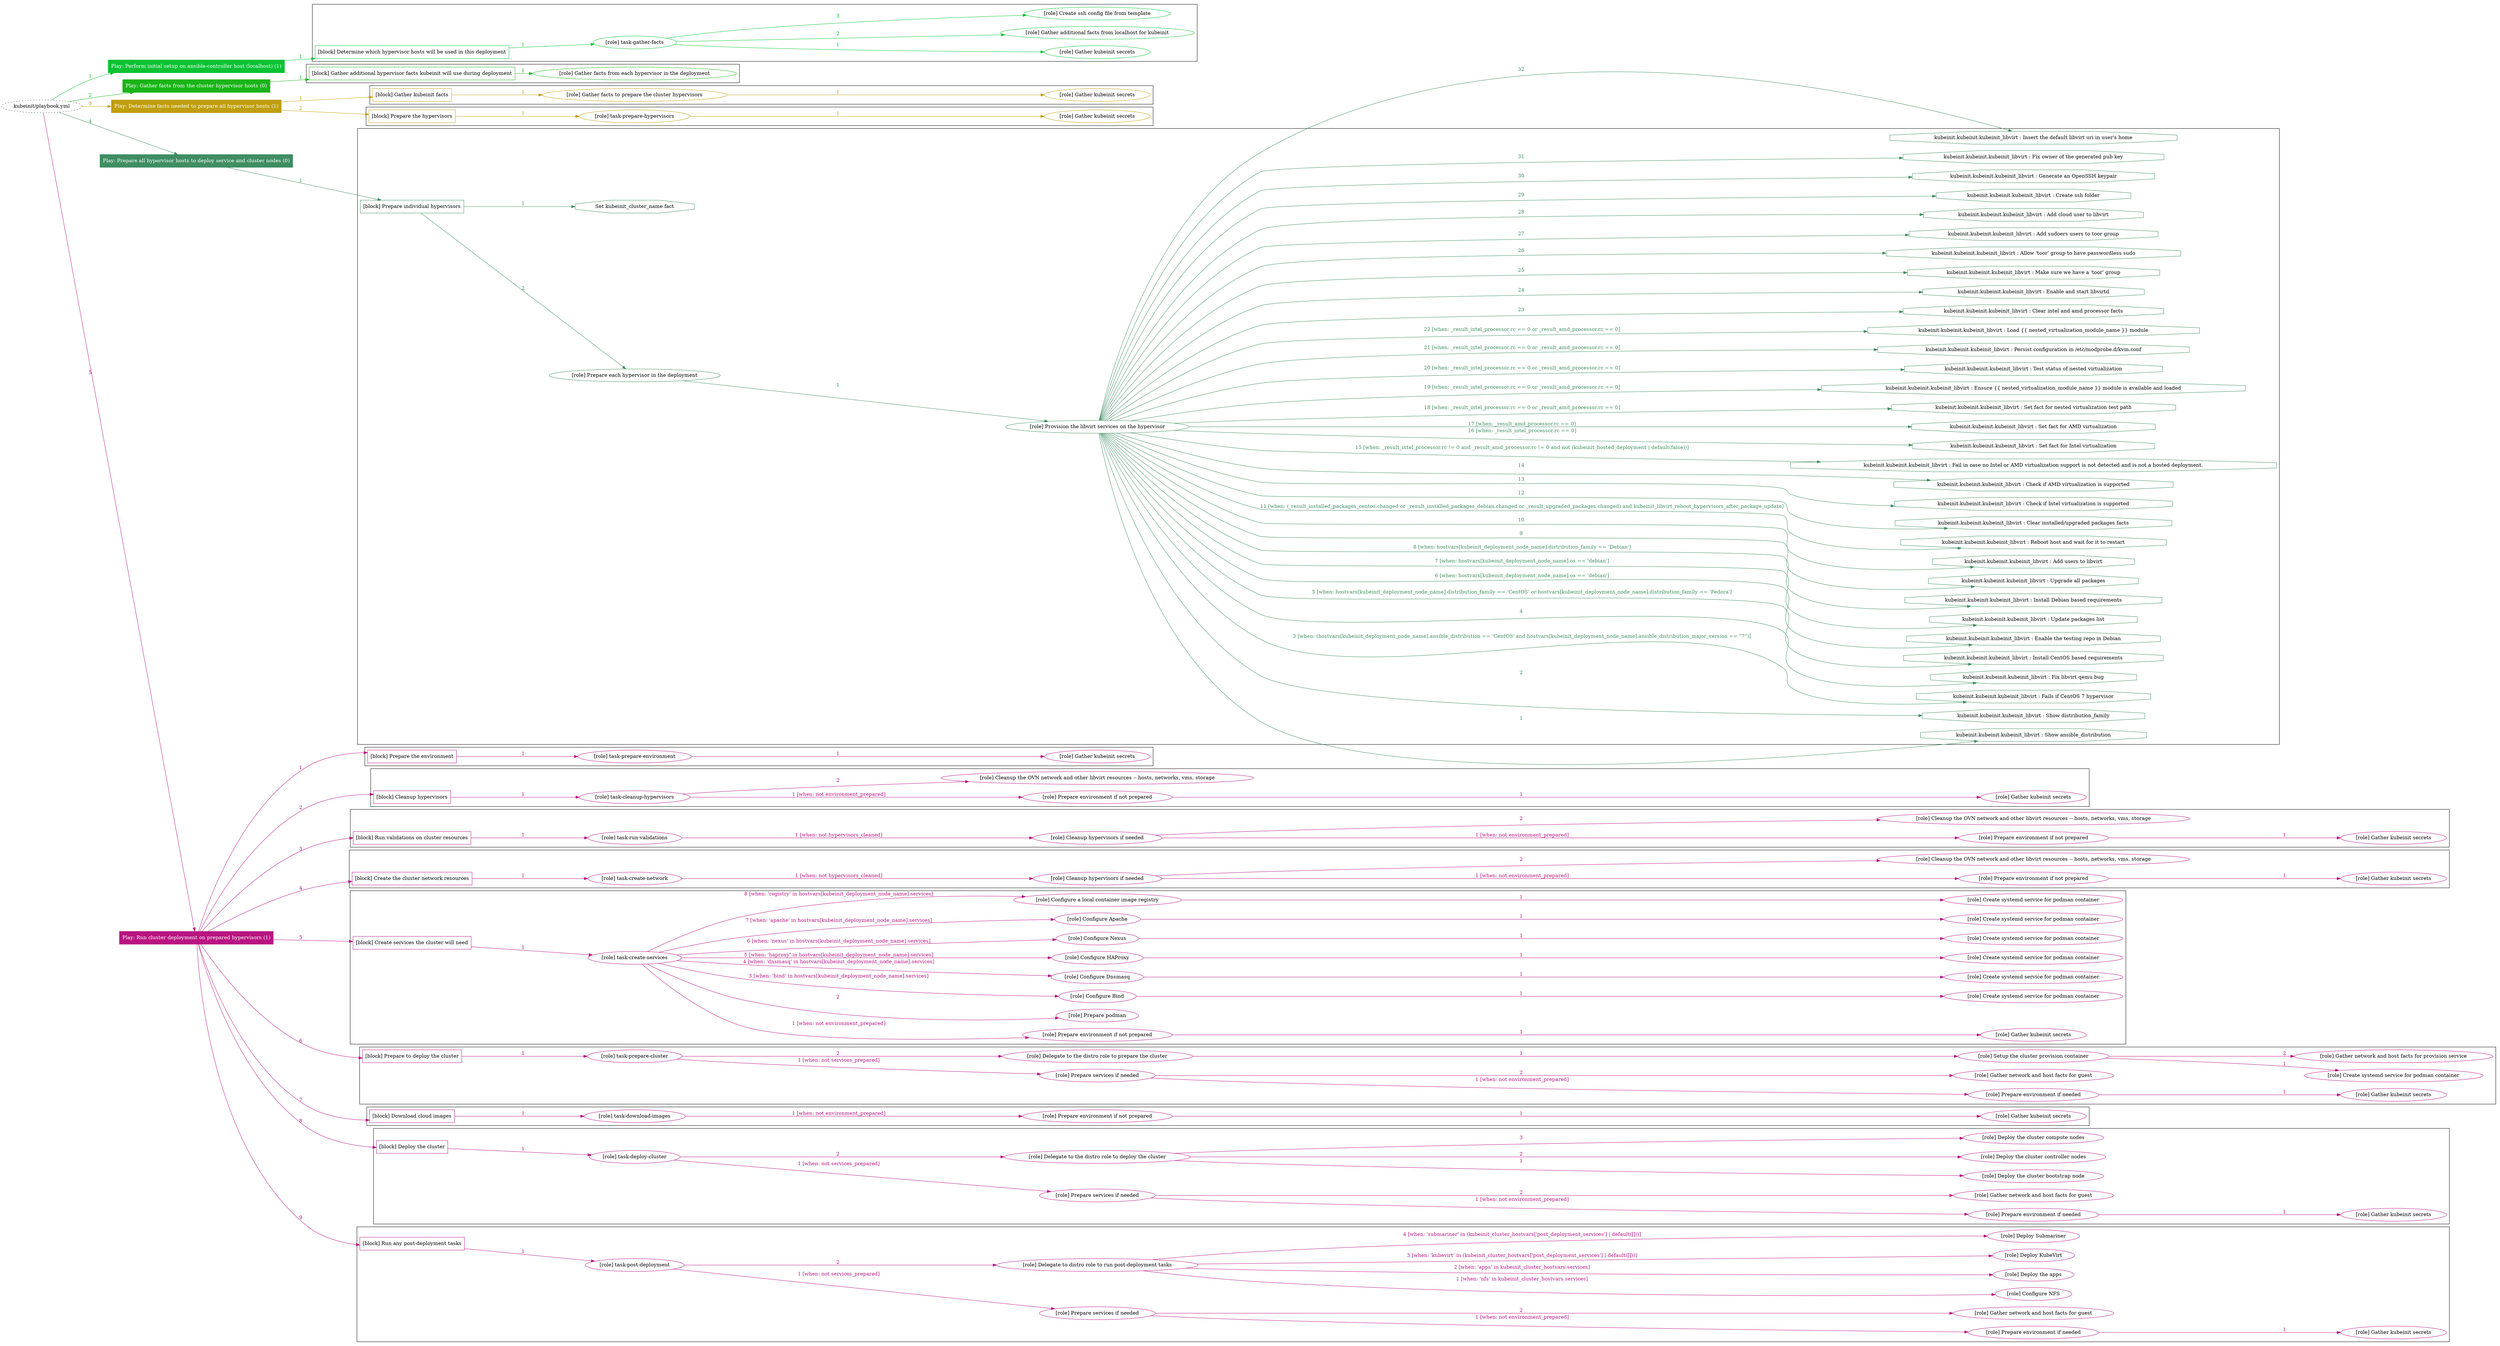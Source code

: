 digraph {
	graph [concentrate=true ordering=in rankdir=LR ratio=fill]
	edge [esep=5 sep=10]
	"kubeinit/playbook.yml" [URL="/home/runner/work/kubeinit/kubeinit/kubeinit/playbook.yml" id=playbook_9b798684 style=dotted]
	"kubeinit/playbook.yml" -> play_725c7b89 [label="1 " color="#0ac232" fontcolor="#0ac232" id=edge_3190331e labeltooltip="1 " tooltip="1 "]
	subgraph "Play: Perform initial setup on ansible-controller host (localhost) (1)" {
		play_725c7b89 [label="Play: Perform initial setup on ansible-controller host (localhost) (1)" URL="/home/runner/work/kubeinit/kubeinit/kubeinit/playbook.yml" color="#0ac232" fontcolor="#ffffff" id=play_725c7b89 shape=box style=filled tooltip=localhost]
		play_725c7b89 -> block_23f55352 [label=1 color="#0ac232" fontcolor="#0ac232" id=edge_246e2803 labeltooltip=1 tooltip=1]
		subgraph cluster_block_23f55352 {
			block_23f55352 [label="[block] Determine which hypervisor hosts will be used in this deployment" URL="/home/runner/work/kubeinit/kubeinit/kubeinit/playbook.yml" color="#0ac232" id=block_23f55352 labeltooltip="Determine which hypervisor hosts will be used in this deployment" shape=box tooltip="Determine which hypervisor hosts will be used in this deployment"]
			block_23f55352 -> role_d21a6b49 [label="1 " color="#0ac232" fontcolor="#0ac232" id=edge_8d3f9a35 labeltooltip="1 " tooltip="1 "]
			subgraph "task-gather-facts" {
				role_d21a6b49 [label="[role] task-gather-facts" URL="/home/runner/work/kubeinit/kubeinit/kubeinit/playbook.yml" color="#0ac232" id=role_d21a6b49 tooltip="task-gather-facts"]
				role_d21a6b49 -> role_48732777 [label="1 " color="#0ac232" fontcolor="#0ac232" id=edge_2c1a78d0 labeltooltip="1 " tooltip="1 "]
				subgraph "Gather kubeinit secrets" {
					role_48732777 [label="[role] Gather kubeinit secrets" URL="/home/runner/.ansible/collections/ansible_collections/kubeinit/kubeinit/roles/kubeinit_prepare/tasks/build_hypervisors_group.yml" color="#0ac232" id=role_48732777 tooltip="Gather kubeinit secrets"]
				}
				role_d21a6b49 -> role_58ba146e [label="2 " color="#0ac232" fontcolor="#0ac232" id=edge_3c1aa5cc labeltooltip="2 " tooltip="2 "]
				subgraph "Gather additional facts from localhost for kubeinit" {
					role_58ba146e [label="[role] Gather additional facts from localhost for kubeinit" URL="/home/runner/.ansible/collections/ansible_collections/kubeinit/kubeinit/roles/kubeinit_prepare/tasks/build_hypervisors_group.yml" color="#0ac232" id=role_58ba146e tooltip="Gather additional facts from localhost for kubeinit"]
				}
				role_d21a6b49 -> role_61c67929 [label="3 " color="#0ac232" fontcolor="#0ac232" id=edge_70caa252 labeltooltip="3 " tooltip="3 "]
				subgraph "Create ssh config file from template" {
					role_61c67929 [label="[role] Create ssh config file from template" URL="/home/runner/.ansible/collections/ansible_collections/kubeinit/kubeinit/roles/kubeinit_prepare/tasks/build_hypervisors_group.yml" color="#0ac232" id=role_61c67929 tooltip="Create ssh config file from template"]
				}
			}
		}
	}
	"kubeinit/playbook.yml" -> play_68b7695b [label="2 " color="#1ab418" fontcolor="#1ab418" id=edge_1e2d5545 labeltooltip="2 " tooltip="2 "]
	subgraph "Play: Gather facts from the cluster hypervisor hosts (0)" {
		play_68b7695b [label="Play: Gather facts from the cluster hypervisor hosts (0)" URL="/home/runner/work/kubeinit/kubeinit/kubeinit/playbook.yml" color="#1ab418" fontcolor="#ffffff" id=play_68b7695b shape=box style=filled tooltip="Play: Gather facts from the cluster hypervisor hosts (0)"]
		play_68b7695b -> block_211c93e8 [label=1 color="#1ab418" fontcolor="#1ab418" id=edge_c9f9f2ba labeltooltip=1 tooltip=1]
		subgraph cluster_block_211c93e8 {
			block_211c93e8 [label="[block] Gather additional hypervisor facts kubeinit will use during deployment" URL="/home/runner/work/kubeinit/kubeinit/kubeinit/playbook.yml" color="#1ab418" id=block_211c93e8 labeltooltip="Gather additional hypervisor facts kubeinit will use during deployment" shape=box tooltip="Gather additional hypervisor facts kubeinit will use during deployment"]
			block_211c93e8 -> role_15f9b911 [label="1 " color="#1ab418" fontcolor="#1ab418" id=edge_da728d39 labeltooltip="1 " tooltip="1 "]
			subgraph "Gather facts from each hypervisor in the deployment" {
				role_15f9b911 [label="[role] Gather facts from each hypervisor in the deployment" URL="/home/runner/work/kubeinit/kubeinit/kubeinit/playbook.yml" color="#1ab418" id=role_15f9b911 tooltip="Gather facts from each hypervisor in the deployment"]
			}
		}
	}
	"kubeinit/playbook.yml" -> play_9bb2f991 [label="3 " color="#bf9e0d" fontcolor="#bf9e0d" id=edge_7bb89ade labeltooltip="3 " tooltip="3 "]
	subgraph "Play: Determine facts needed to prepare all hypervisor hosts (1)" {
		play_9bb2f991 [label="Play: Determine facts needed to prepare all hypervisor hosts (1)" URL="/home/runner/work/kubeinit/kubeinit/kubeinit/playbook.yml" color="#bf9e0d" fontcolor="#ffffff" id=play_9bb2f991 shape=box style=filled tooltip=localhost]
		play_9bb2f991 -> block_1a8617a9 [label=1 color="#bf9e0d" fontcolor="#bf9e0d" id=edge_271ab698 labeltooltip=1 tooltip=1]
		subgraph cluster_block_1a8617a9 {
			block_1a8617a9 [label="[block] Gather kubeinit facts" URL="/home/runner/work/kubeinit/kubeinit/kubeinit/playbook.yml" color="#bf9e0d" id=block_1a8617a9 labeltooltip="Gather kubeinit facts" shape=box tooltip="Gather kubeinit facts"]
			block_1a8617a9 -> role_5256ee9b [label="1 " color="#bf9e0d" fontcolor="#bf9e0d" id=edge_64bb48bc labeltooltip="1 " tooltip="1 "]
			subgraph "Gather facts to prepare the cluster hypervisors" {
				role_5256ee9b [label="[role] Gather facts to prepare the cluster hypervisors" URL="/home/runner/work/kubeinit/kubeinit/kubeinit/playbook.yml" color="#bf9e0d" id=role_5256ee9b tooltip="Gather facts to prepare the cluster hypervisors"]
				role_5256ee9b -> role_d5e34ce2 [label="1 " color="#bf9e0d" fontcolor="#bf9e0d" id=edge_40406a2c labeltooltip="1 " tooltip="1 "]
				subgraph "Gather kubeinit secrets" {
					role_d5e34ce2 [label="[role] Gather kubeinit secrets" URL="/home/runner/.ansible/collections/ansible_collections/kubeinit/kubeinit/roles/kubeinit_prepare/tasks/gather_kubeinit_facts.yml" color="#bf9e0d" id=role_d5e34ce2 tooltip="Gather kubeinit secrets"]
				}
			}
		}
		play_9bb2f991 -> block_39bf68c3 [label=2 color="#bf9e0d" fontcolor="#bf9e0d" id=edge_03ba4c8c labeltooltip=2 tooltip=2]
		subgraph cluster_block_39bf68c3 {
			block_39bf68c3 [label="[block] Prepare the hypervisors" URL="/home/runner/work/kubeinit/kubeinit/kubeinit/playbook.yml" color="#bf9e0d" id=block_39bf68c3 labeltooltip="Prepare the hypervisors" shape=box tooltip="Prepare the hypervisors"]
			block_39bf68c3 -> role_4cd89f9a [label="1 " color="#bf9e0d" fontcolor="#bf9e0d" id=edge_ad7df3a2 labeltooltip="1 " tooltip="1 "]
			subgraph "task-prepare-hypervisors" {
				role_4cd89f9a [label="[role] task-prepare-hypervisors" URL="/home/runner/work/kubeinit/kubeinit/kubeinit/playbook.yml" color="#bf9e0d" id=role_4cd89f9a tooltip="task-prepare-hypervisors"]
				role_4cd89f9a -> role_bcff0a0b [label="1 " color="#bf9e0d" fontcolor="#bf9e0d" id=edge_604c16b9 labeltooltip="1 " tooltip="1 "]
				subgraph "Gather kubeinit secrets" {
					role_bcff0a0b [label="[role] Gather kubeinit secrets" URL="/home/runner/.ansible/collections/ansible_collections/kubeinit/kubeinit/roles/kubeinit_prepare/tasks/gather_kubeinit_facts.yml" color="#bf9e0d" id=role_bcff0a0b tooltip="Gather kubeinit secrets"]
				}
			}
		}
	}
	"kubeinit/playbook.yml" -> play_5cd7a771 [label="4 " color="#3f8d62" fontcolor="#3f8d62" id=edge_e3e00a63 labeltooltip="4 " tooltip="4 "]
	subgraph "Play: Prepare all hypervisor hosts to deploy service and cluster nodes (0)" {
		play_5cd7a771 [label="Play: Prepare all hypervisor hosts to deploy service and cluster nodes (0)" URL="/home/runner/work/kubeinit/kubeinit/kubeinit/playbook.yml" color="#3f8d62" fontcolor="#ffffff" id=play_5cd7a771 shape=box style=filled tooltip="Play: Prepare all hypervisor hosts to deploy service and cluster nodes (0)"]
		play_5cd7a771 -> block_7e52a53a [label=1 color="#3f8d62" fontcolor="#3f8d62" id=edge_f5a22f60 labeltooltip=1 tooltip=1]
		subgraph cluster_block_7e52a53a {
			block_7e52a53a [label="[block] Prepare individual hypervisors" URL="/home/runner/work/kubeinit/kubeinit/kubeinit/playbook.yml" color="#3f8d62" id=block_7e52a53a labeltooltip="Prepare individual hypervisors" shape=box tooltip="Prepare individual hypervisors"]
			block_7e52a53a -> role_b0bcdd6f [label="2 " color="#3f8d62" fontcolor="#3f8d62" id=edge_3d7a658c labeltooltip="2 " tooltip="2 "]
			subgraph "Prepare each hypervisor in the deployment" {
				role_b0bcdd6f [label="[role] Prepare each hypervisor in the deployment" URL="/home/runner/work/kubeinit/kubeinit/kubeinit/playbook.yml" color="#3f8d62" id=role_b0bcdd6f tooltip="Prepare each hypervisor in the deployment"]
				role_b0bcdd6f -> role_ad252fd6 [label="1 " color="#3f8d62" fontcolor="#3f8d62" id=edge_db81ff2f labeltooltip="1 " tooltip="1 "]
				subgraph "Provision the libvirt services on the hypervisor" {
					role_ad252fd6 [label="[role] Provision the libvirt services on the hypervisor" URL="/home/runner/.ansible/collections/ansible_collections/kubeinit/kubeinit/roles/kubeinit_prepare/tasks/prepare_hypervisor.yml" color="#3f8d62" id=role_ad252fd6 tooltip="Provision the libvirt services on the hypervisor"]
					task_e3e6db5e [label="kubeinit.kubeinit.kubeinit_libvirt : Show ansible_distribution" URL="/home/runner/.ansible/collections/ansible_collections/kubeinit/kubeinit/roles/kubeinit_libvirt/tasks/main.yml" color="#3f8d62" id=task_e3e6db5e shape=octagon tooltip="kubeinit.kubeinit.kubeinit_libvirt : Show ansible_distribution"]
					role_ad252fd6 -> task_e3e6db5e [label="1 " color="#3f8d62" fontcolor="#3f8d62" id=edge_e69b8227 labeltooltip="1 " tooltip="1 "]
					task_f4ce727e [label="kubeinit.kubeinit.kubeinit_libvirt : Show distribution_family" URL="/home/runner/.ansible/collections/ansible_collections/kubeinit/kubeinit/roles/kubeinit_libvirt/tasks/main.yml" color="#3f8d62" id=task_f4ce727e shape=octagon tooltip="kubeinit.kubeinit.kubeinit_libvirt : Show distribution_family"]
					role_ad252fd6 -> task_f4ce727e [label="2 " color="#3f8d62" fontcolor="#3f8d62" id=edge_25faf96b labeltooltip="2 " tooltip="2 "]
					task_d566694c [label="kubeinit.kubeinit.kubeinit_libvirt : Fails if CentOS 7 hypervisor" URL="/home/runner/.ansible/collections/ansible_collections/kubeinit/kubeinit/roles/kubeinit_libvirt/tasks/main.yml" color="#3f8d62" id=task_d566694c shape=octagon tooltip="kubeinit.kubeinit.kubeinit_libvirt : Fails if CentOS 7 hypervisor"]
					role_ad252fd6 -> task_d566694c [label="3 [when: (hostvars[kubeinit_deployment_node_name].ansible_distribution == 'CentOS' and hostvars[kubeinit_deployment_node_name].ansible_distribution_major_version == \"7\")]" color="#3f8d62" fontcolor="#3f8d62" id=edge_a3d7d88b labeltooltip="3 [when: (hostvars[kubeinit_deployment_node_name].ansible_distribution == 'CentOS' and hostvars[kubeinit_deployment_node_name].ansible_distribution_major_version == \"7\")]" tooltip="3 [when: (hostvars[kubeinit_deployment_node_name].ansible_distribution == 'CentOS' and hostvars[kubeinit_deployment_node_name].ansible_distribution_major_version == \"7\")]"]
					task_af46dd67 [label="kubeinit.kubeinit.kubeinit_libvirt : Fix libvirt qemu bug" URL="/home/runner/.ansible/collections/ansible_collections/kubeinit/kubeinit/roles/kubeinit_libvirt/tasks/main.yml" color="#3f8d62" id=task_af46dd67 shape=octagon tooltip="kubeinit.kubeinit.kubeinit_libvirt : Fix libvirt qemu bug"]
					role_ad252fd6 -> task_af46dd67 [label="4 " color="#3f8d62" fontcolor="#3f8d62" id=edge_7f0f816c labeltooltip="4 " tooltip="4 "]
					task_5b3cc264 [label="kubeinit.kubeinit.kubeinit_libvirt : Install CentOS based requirements" URL="/home/runner/.ansible/collections/ansible_collections/kubeinit/kubeinit/roles/kubeinit_libvirt/tasks/main.yml" color="#3f8d62" id=task_5b3cc264 shape=octagon tooltip="kubeinit.kubeinit.kubeinit_libvirt : Install CentOS based requirements"]
					role_ad252fd6 -> task_5b3cc264 [label="5 [when: hostvars[kubeinit_deployment_node_name].distribution_family == 'CentOS' or hostvars[kubeinit_deployment_node_name].distribution_family == 'Fedora']" color="#3f8d62" fontcolor="#3f8d62" id=edge_36f96341 labeltooltip="5 [when: hostvars[kubeinit_deployment_node_name].distribution_family == 'CentOS' or hostvars[kubeinit_deployment_node_name].distribution_family == 'Fedora']" tooltip="5 [when: hostvars[kubeinit_deployment_node_name].distribution_family == 'CentOS' or hostvars[kubeinit_deployment_node_name].distribution_family == 'Fedora']"]
					task_5ec0e41c [label="kubeinit.kubeinit.kubeinit_libvirt : Enable the testing repo in Debian" URL="/home/runner/.ansible/collections/ansible_collections/kubeinit/kubeinit/roles/kubeinit_libvirt/tasks/main.yml" color="#3f8d62" id=task_5ec0e41c shape=octagon tooltip="kubeinit.kubeinit.kubeinit_libvirt : Enable the testing repo in Debian"]
					role_ad252fd6 -> task_5ec0e41c [label="6 [when: hostvars[kubeinit_deployment_node_name].os == 'debian']" color="#3f8d62" fontcolor="#3f8d62" id=edge_9324ed1b labeltooltip="6 [when: hostvars[kubeinit_deployment_node_name].os == 'debian']" tooltip="6 [when: hostvars[kubeinit_deployment_node_name].os == 'debian']"]
					task_fb57dd07 [label="kubeinit.kubeinit.kubeinit_libvirt : Update packages list" URL="/home/runner/.ansible/collections/ansible_collections/kubeinit/kubeinit/roles/kubeinit_libvirt/tasks/main.yml" color="#3f8d62" id=task_fb57dd07 shape=octagon tooltip="kubeinit.kubeinit.kubeinit_libvirt : Update packages list"]
					role_ad252fd6 -> task_fb57dd07 [label="7 [when: hostvars[kubeinit_deployment_node_name].os == 'debian']" color="#3f8d62" fontcolor="#3f8d62" id=edge_43d39c17 labeltooltip="7 [when: hostvars[kubeinit_deployment_node_name].os == 'debian']" tooltip="7 [when: hostvars[kubeinit_deployment_node_name].os == 'debian']"]
					task_8d785eee [label="kubeinit.kubeinit.kubeinit_libvirt : Install Debian based requirements" URL="/home/runner/.ansible/collections/ansible_collections/kubeinit/kubeinit/roles/kubeinit_libvirt/tasks/main.yml" color="#3f8d62" id=task_8d785eee shape=octagon tooltip="kubeinit.kubeinit.kubeinit_libvirt : Install Debian based requirements"]
					role_ad252fd6 -> task_8d785eee [label="8 [when: hostvars[kubeinit_deployment_node_name].distribution_family == 'Debian']" color="#3f8d62" fontcolor="#3f8d62" id=edge_dd12852c labeltooltip="8 [when: hostvars[kubeinit_deployment_node_name].distribution_family == 'Debian']" tooltip="8 [when: hostvars[kubeinit_deployment_node_name].distribution_family == 'Debian']"]
					task_810a51d3 [label="kubeinit.kubeinit.kubeinit_libvirt : Upgrade all packages" URL="/home/runner/.ansible/collections/ansible_collections/kubeinit/kubeinit/roles/kubeinit_libvirt/tasks/main.yml" color="#3f8d62" id=task_810a51d3 shape=octagon tooltip="kubeinit.kubeinit.kubeinit_libvirt : Upgrade all packages"]
					role_ad252fd6 -> task_810a51d3 [label="9 " color="#3f8d62" fontcolor="#3f8d62" id=edge_a45ea660 labeltooltip="9 " tooltip="9 "]
					task_418cc857 [label="kubeinit.kubeinit.kubeinit_libvirt : Add users to libvirt" URL="/home/runner/.ansible/collections/ansible_collections/kubeinit/kubeinit/roles/kubeinit_libvirt/tasks/main.yml" color="#3f8d62" id=task_418cc857 shape=octagon tooltip="kubeinit.kubeinit.kubeinit_libvirt : Add users to libvirt"]
					role_ad252fd6 -> task_418cc857 [label="10 " color="#3f8d62" fontcolor="#3f8d62" id=edge_e11cabc7 labeltooltip="10 " tooltip="10 "]
					task_8abec741 [label="kubeinit.kubeinit.kubeinit_libvirt : Reboot host and wait for it to restart" URL="/home/runner/.ansible/collections/ansible_collections/kubeinit/kubeinit/roles/kubeinit_libvirt/tasks/main.yml" color="#3f8d62" id=task_8abec741 shape=octagon tooltip="kubeinit.kubeinit.kubeinit_libvirt : Reboot host and wait for it to restart"]
					role_ad252fd6 -> task_8abec741 [label="11 [when: (_result_installed_packages_centos.changed or _result_installed_packages_debian.changed or _result_upgraded_packages.changed) and kubeinit_libvirt_reboot_hypervisors_after_package_update]" color="#3f8d62" fontcolor="#3f8d62" id=edge_9a56297c labeltooltip="11 [when: (_result_installed_packages_centos.changed or _result_installed_packages_debian.changed or _result_upgraded_packages.changed) and kubeinit_libvirt_reboot_hypervisors_after_package_update]" tooltip="11 [when: (_result_installed_packages_centos.changed or _result_installed_packages_debian.changed or _result_upgraded_packages.changed) and kubeinit_libvirt_reboot_hypervisors_after_package_update]"]
					task_a74cef55 [label="kubeinit.kubeinit.kubeinit_libvirt : Clear installed/upgraded packages facts" URL="/home/runner/.ansible/collections/ansible_collections/kubeinit/kubeinit/roles/kubeinit_libvirt/tasks/main.yml" color="#3f8d62" id=task_a74cef55 shape=octagon tooltip="kubeinit.kubeinit.kubeinit_libvirt : Clear installed/upgraded packages facts"]
					role_ad252fd6 -> task_a74cef55 [label="12 " color="#3f8d62" fontcolor="#3f8d62" id=edge_621ec42c labeltooltip="12 " tooltip="12 "]
					task_1a1c7214 [label="kubeinit.kubeinit.kubeinit_libvirt : Check if Intel virtualization is supported" URL="/home/runner/.ansible/collections/ansible_collections/kubeinit/kubeinit/roles/kubeinit_libvirt/tasks/main.yml" color="#3f8d62" id=task_1a1c7214 shape=octagon tooltip="kubeinit.kubeinit.kubeinit_libvirt : Check if Intel virtualization is supported"]
					role_ad252fd6 -> task_1a1c7214 [label="13 " color="#3f8d62" fontcolor="#3f8d62" id=edge_c2b1f2ee labeltooltip="13 " tooltip="13 "]
					task_85239a04 [label="kubeinit.kubeinit.kubeinit_libvirt : Check if AMD virtualization is supported" URL="/home/runner/.ansible/collections/ansible_collections/kubeinit/kubeinit/roles/kubeinit_libvirt/tasks/main.yml" color="#3f8d62" id=task_85239a04 shape=octagon tooltip="kubeinit.kubeinit.kubeinit_libvirt : Check if AMD virtualization is supported"]
					role_ad252fd6 -> task_85239a04 [label="14 " color="#3f8d62" fontcolor="#3f8d62" id=edge_06219359 labeltooltip="14 " tooltip="14 "]
					task_762dab8c [label="kubeinit.kubeinit.kubeinit_libvirt : Fail in case no Intel or AMD virtualization support is not detected and is not a hosted deployment." URL="/home/runner/.ansible/collections/ansible_collections/kubeinit/kubeinit/roles/kubeinit_libvirt/tasks/main.yml" color="#3f8d62" id=task_762dab8c shape=octagon tooltip="kubeinit.kubeinit.kubeinit_libvirt : Fail in case no Intel or AMD virtualization support is not detected and is not a hosted deployment."]
					role_ad252fd6 -> task_762dab8c [label="15 [when: _result_intel_processor.rc != 0 and _result_amd_processor.rc != 0 and not (kubeinit_hosted_deployment | default(false))]" color="#3f8d62" fontcolor="#3f8d62" id=edge_fec59871 labeltooltip="15 [when: _result_intel_processor.rc != 0 and _result_amd_processor.rc != 0 and not (kubeinit_hosted_deployment | default(false))]" tooltip="15 [when: _result_intel_processor.rc != 0 and _result_amd_processor.rc != 0 and not (kubeinit_hosted_deployment | default(false))]"]
					task_998099b9 [label="kubeinit.kubeinit.kubeinit_libvirt : Set fact for Intel virtualization" URL="/home/runner/.ansible/collections/ansible_collections/kubeinit/kubeinit/roles/kubeinit_libvirt/tasks/main.yml" color="#3f8d62" id=task_998099b9 shape=octagon tooltip="kubeinit.kubeinit.kubeinit_libvirt : Set fact for Intel virtualization"]
					role_ad252fd6 -> task_998099b9 [label="16 [when: _result_intel_processor.rc == 0]" color="#3f8d62" fontcolor="#3f8d62" id=edge_0d10b75f labeltooltip="16 [when: _result_intel_processor.rc == 0]" tooltip="16 [when: _result_intel_processor.rc == 0]"]
					task_2ff1cd5f [label="kubeinit.kubeinit.kubeinit_libvirt : Set fact for AMD virtualization" URL="/home/runner/.ansible/collections/ansible_collections/kubeinit/kubeinit/roles/kubeinit_libvirt/tasks/main.yml" color="#3f8d62" id=task_2ff1cd5f shape=octagon tooltip="kubeinit.kubeinit.kubeinit_libvirt : Set fact for AMD virtualization"]
					role_ad252fd6 -> task_2ff1cd5f [label="17 [when: _result_amd_processor.rc == 0]" color="#3f8d62" fontcolor="#3f8d62" id=edge_b6e9da67 labeltooltip="17 [when: _result_amd_processor.rc == 0]" tooltip="17 [when: _result_amd_processor.rc == 0]"]
					task_875cf3c5 [label="kubeinit.kubeinit.kubeinit_libvirt : Set fact for nested virtualization test path" URL="/home/runner/.ansible/collections/ansible_collections/kubeinit/kubeinit/roles/kubeinit_libvirt/tasks/main.yml" color="#3f8d62" id=task_875cf3c5 shape=octagon tooltip="kubeinit.kubeinit.kubeinit_libvirt : Set fact for nested virtualization test path"]
					role_ad252fd6 -> task_875cf3c5 [label="18 [when: _result_intel_processor.rc == 0 or _result_amd_processor.rc == 0]" color="#3f8d62" fontcolor="#3f8d62" id=edge_669b4399 labeltooltip="18 [when: _result_intel_processor.rc == 0 or _result_amd_processor.rc == 0]" tooltip="18 [when: _result_intel_processor.rc == 0 or _result_amd_processor.rc == 0]"]
					task_086d4909 [label="kubeinit.kubeinit.kubeinit_libvirt : Ensure {{ nested_virtualization_module_name }} module is available and loaded" URL="/home/runner/.ansible/collections/ansible_collections/kubeinit/kubeinit/roles/kubeinit_libvirt/tasks/main.yml" color="#3f8d62" id=task_086d4909 shape=octagon tooltip="kubeinit.kubeinit.kubeinit_libvirt : Ensure {{ nested_virtualization_module_name }} module is available and loaded"]
					role_ad252fd6 -> task_086d4909 [label="19 [when: _result_intel_processor.rc == 0 or _result_amd_processor.rc == 0]" color="#3f8d62" fontcolor="#3f8d62" id=edge_cbe6921f labeltooltip="19 [when: _result_intel_processor.rc == 0 or _result_amd_processor.rc == 0]" tooltip="19 [when: _result_intel_processor.rc == 0 or _result_amd_processor.rc == 0]"]
					task_d7ade53a [label="kubeinit.kubeinit.kubeinit_libvirt : Test status of nested virtualization" URL="/home/runner/.ansible/collections/ansible_collections/kubeinit/kubeinit/roles/kubeinit_libvirt/tasks/main.yml" color="#3f8d62" id=task_d7ade53a shape=octagon tooltip="kubeinit.kubeinit.kubeinit_libvirt : Test status of nested virtualization"]
					role_ad252fd6 -> task_d7ade53a [label="20 [when: _result_intel_processor.rc == 0 or _result_amd_processor.rc == 0]" color="#3f8d62" fontcolor="#3f8d62" id=edge_117f8db0 labeltooltip="20 [when: _result_intel_processor.rc == 0 or _result_amd_processor.rc == 0]" tooltip="20 [when: _result_intel_processor.rc == 0 or _result_amd_processor.rc == 0]"]
					task_7d26a1ed [label="kubeinit.kubeinit.kubeinit_libvirt : Persist configuration in /etc/modprobe.d/kvm.conf" URL="/home/runner/.ansible/collections/ansible_collections/kubeinit/kubeinit/roles/kubeinit_libvirt/tasks/main.yml" color="#3f8d62" id=task_7d26a1ed shape=octagon tooltip="kubeinit.kubeinit.kubeinit_libvirt : Persist configuration in /etc/modprobe.d/kvm.conf"]
					role_ad252fd6 -> task_7d26a1ed [label="21 [when: _result_intel_processor.rc == 0 or _result_amd_processor.rc == 0]" color="#3f8d62" fontcolor="#3f8d62" id=edge_4c9e672e labeltooltip="21 [when: _result_intel_processor.rc == 0 or _result_amd_processor.rc == 0]" tooltip="21 [when: _result_intel_processor.rc == 0 or _result_amd_processor.rc == 0]"]
					task_51393d02 [label="kubeinit.kubeinit.kubeinit_libvirt : Load {{ nested_virtualization_module_name }} module" URL="/home/runner/.ansible/collections/ansible_collections/kubeinit/kubeinit/roles/kubeinit_libvirt/tasks/main.yml" color="#3f8d62" id=task_51393d02 shape=octagon tooltip="kubeinit.kubeinit.kubeinit_libvirt : Load {{ nested_virtualization_module_name }} module"]
					role_ad252fd6 -> task_51393d02 [label="22 [when: _result_intel_processor.rc == 0 or _result_amd_processor.rc == 0]" color="#3f8d62" fontcolor="#3f8d62" id=edge_64a57a91 labeltooltip="22 [when: _result_intel_processor.rc == 0 or _result_amd_processor.rc == 0]" tooltip="22 [when: _result_intel_processor.rc == 0 or _result_amd_processor.rc == 0]"]
					task_f49fb3f2 [label="kubeinit.kubeinit.kubeinit_libvirt : Clear intel and amd processor facts" URL="/home/runner/.ansible/collections/ansible_collections/kubeinit/kubeinit/roles/kubeinit_libvirt/tasks/main.yml" color="#3f8d62" id=task_f49fb3f2 shape=octagon tooltip="kubeinit.kubeinit.kubeinit_libvirt : Clear intel and amd processor facts"]
					role_ad252fd6 -> task_f49fb3f2 [label="23 " color="#3f8d62" fontcolor="#3f8d62" id=edge_449388e5 labeltooltip="23 " tooltip="23 "]
					task_822d4051 [label="kubeinit.kubeinit.kubeinit_libvirt : Enable and start libvirtd" URL="/home/runner/.ansible/collections/ansible_collections/kubeinit/kubeinit/roles/kubeinit_libvirt/tasks/main.yml" color="#3f8d62" id=task_822d4051 shape=octagon tooltip="kubeinit.kubeinit.kubeinit_libvirt : Enable and start libvirtd"]
					role_ad252fd6 -> task_822d4051 [label="24 " color="#3f8d62" fontcolor="#3f8d62" id=edge_a3e1859c labeltooltip="24 " tooltip="24 "]
					task_d59eb824 [label="kubeinit.kubeinit.kubeinit_libvirt : Make sure we have a 'toor' group" URL="/home/runner/.ansible/collections/ansible_collections/kubeinit/kubeinit/roles/kubeinit_libvirt/tasks/60_create_cloud_user.yml" color="#3f8d62" id=task_d59eb824 shape=octagon tooltip="kubeinit.kubeinit.kubeinit_libvirt : Make sure we have a 'toor' group"]
					role_ad252fd6 -> task_d59eb824 [label="25 " color="#3f8d62" fontcolor="#3f8d62" id=edge_9ed704de labeltooltip="25 " tooltip="25 "]
					task_2a975c11 [label="kubeinit.kubeinit.kubeinit_libvirt : Allow 'toor' group to have passwordless sudo" URL="/home/runner/.ansible/collections/ansible_collections/kubeinit/kubeinit/roles/kubeinit_libvirt/tasks/60_create_cloud_user.yml" color="#3f8d62" id=task_2a975c11 shape=octagon tooltip="kubeinit.kubeinit.kubeinit_libvirt : Allow 'toor' group to have passwordless sudo"]
					role_ad252fd6 -> task_2a975c11 [label="26 " color="#3f8d62" fontcolor="#3f8d62" id=edge_4c5c5e6c labeltooltip="26 " tooltip="26 "]
					task_8379057f [label="kubeinit.kubeinit.kubeinit_libvirt : Add sudoers users to toor group" URL="/home/runner/.ansible/collections/ansible_collections/kubeinit/kubeinit/roles/kubeinit_libvirt/tasks/60_create_cloud_user.yml" color="#3f8d62" id=task_8379057f shape=octagon tooltip="kubeinit.kubeinit.kubeinit_libvirt : Add sudoers users to toor group"]
					role_ad252fd6 -> task_8379057f [label="27 " color="#3f8d62" fontcolor="#3f8d62" id=edge_85707f14 labeltooltip="27 " tooltip="27 "]
					task_f46e14a9 [label="kubeinit.kubeinit.kubeinit_libvirt : Add cloud user to libvirt" URL="/home/runner/.ansible/collections/ansible_collections/kubeinit/kubeinit/roles/kubeinit_libvirt/tasks/60_create_cloud_user.yml" color="#3f8d62" id=task_f46e14a9 shape=octagon tooltip="kubeinit.kubeinit.kubeinit_libvirt : Add cloud user to libvirt"]
					role_ad252fd6 -> task_f46e14a9 [label="28 " color="#3f8d62" fontcolor="#3f8d62" id=edge_dc95fce3 labeltooltip="28 " tooltip="28 "]
					task_95e29fca [label="kubeinit.kubeinit.kubeinit_libvirt : Create ssh folder" URL="/home/runner/.ansible/collections/ansible_collections/kubeinit/kubeinit/roles/kubeinit_libvirt/tasks/60_create_cloud_user.yml" color="#3f8d62" id=task_95e29fca shape=octagon tooltip="kubeinit.kubeinit.kubeinit_libvirt : Create ssh folder"]
					role_ad252fd6 -> task_95e29fca [label="29 " color="#3f8d62" fontcolor="#3f8d62" id=edge_d3aacb31 labeltooltip="29 " tooltip="29 "]
					task_0addbf95 [label="kubeinit.kubeinit.kubeinit_libvirt : Generate an OpenSSH keypair" URL="/home/runner/.ansible/collections/ansible_collections/kubeinit/kubeinit/roles/kubeinit_libvirt/tasks/60_create_cloud_user.yml" color="#3f8d62" id=task_0addbf95 shape=octagon tooltip="kubeinit.kubeinit.kubeinit_libvirt : Generate an OpenSSH keypair"]
					role_ad252fd6 -> task_0addbf95 [label="30 " color="#3f8d62" fontcolor="#3f8d62" id=edge_d8c5e777 labeltooltip="30 " tooltip="30 "]
					task_2814fcef [label="kubeinit.kubeinit.kubeinit_libvirt : Fix owner of the generated pub key" URL="/home/runner/.ansible/collections/ansible_collections/kubeinit/kubeinit/roles/kubeinit_libvirt/tasks/60_create_cloud_user.yml" color="#3f8d62" id=task_2814fcef shape=octagon tooltip="kubeinit.kubeinit.kubeinit_libvirt : Fix owner of the generated pub key"]
					role_ad252fd6 -> task_2814fcef [label="31 " color="#3f8d62" fontcolor="#3f8d62" id=edge_6d2c02c9 labeltooltip="31 " tooltip="31 "]
					task_e65f8fb8 [label="kubeinit.kubeinit.kubeinit_libvirt : Insert the default libvirt uri in user's home" URL="/home/runner/.ansible/collections/ansible_collections/kubeinit/kubeinit/roles/kubeinit_libvirt/tasks/60_create_cloud_user.yml" color="#3f8d62" id=task_e65f8fb8 shape=octagon tooltip="kubeinit.kubeinit.kubeinit_libvirt : Insert the default libvirt uri in user's home"]
					role_ad252fd6 -> task_e65f8fb8 [label="32 " color="#3f8d62" fontcolor="#3f8d62" id=edge_968784a2 labeltooltip="32 " tooltip="32 "]
				}
			}
			task_e2e912c8 [label="Set kubeinit_cluster_name fact" URL="/home/runner/work/kubeinit/kubeinit/kubeinit/playbook.yml" color="#3f8d62" id=task_e2e912c8 shape=octagon tooltip="Set kubeinit_cluster_name fact"]
			block_7e52a53a -> task_e2e912c8 [label="1 " color="#3f8d62" fontcolor="#3f8d62" id=edge_325be70a labeltooltip="1 " tooltip="1 "]
		}
	}
	"kubeinit/playbook.yml" -> play_7c77204a [label="5 " color="#b81481" fontcolor="#b81481" id=edge_cf7adace labeltooltip="5 " tooltip="5 "]
	subgraph "Play: Run cluster deployment on prepared hypervisors (1)" {
		play_7c77204a [label="Play: Run cluster deployment on prepared hypervisors (1)" URL="/home/runner/work/kubeinit/kubeinit/kubeinit/playbook.yml" color="#b81481" fontcolor="#ffffff" id=play_7c77204a shape=box style=filled tooltip=localhost]
		play_7c77204a -> block_182a36bb [label=1 color="#b81481" fontcolor="#b81481" id=edge_f7bdd847 labeltooltip=1 tooltip=1]
		subgraph cluster_block_182a36bb {
			block_182a36bb [label="[block] Prepare the environment" URL="/home/runner/work/kubeinit/kubeinit/kubeinit/playbook.yml" color="#b81481" id=block_182a36bb labeltooltip="Prepare the environment" shape=box tooltip="Prepare the environment"]
			block_182a36bb -> role_3e4578b5 [label="1 " color="#b81481" fontcolor="#b81481" id=edge_debb41b3 labeltooltip="1 " tooltip="1 "]
			subgraph "task-prepare-environment" {
				role_3e4578b5 [label="[role] task-prepare-environment" URL="/home/runner/work/kubeinit/kubeinit/kubeinit/playbook.yml" color="#b81481" id=role_3e4578b5 tooltip="task-prepare-environment"]
				role_3e4578b5 -> role_23ea1bda [label="1 " color="#b81481" fontcolor="#b81481" id=edge_ed17bca5 labeltooltip="1 " tooltip="1 "]
				subgraph "Gather kubeinit secrets" {
					role_23ea1bda [label="[role] Gather kubeinit secrets" URL="/home/runner/.ansible/collections/ansible_collections/kubeinit/kubeinit/roles/kubeinit_prepare/tasks/gather_kubeinit_facts.yml" color="#b81481" id=role_23ea1bda tooltip="Gather kubeinit secrets"]
				}
			}
		}
		play_7c77204a -> block_b5e47faf [label=2 color="#b81481" fontcolor="#b81481" id=edge_feed9d25 labeltooltip=2 tooltip=2]
		subgraph cluster_block_b5e47faf {
			block_b5e47faf [label="[block] Cleanup hypervisors" URL="/home/runner/work/kubeinit/kubeinit/kubeinit/playbook.yml" color="#b81481" id=block_b5e47faf labeltooltip="Cleanup hypervisors" shape=box tooltip="Cleanup hypervisors"]
			block_b5e47faf -> role_107cab38 [label="1 " color="#b81481" fontcolor="#b81481" id=edge_8f336737 labeltooltip="1 " tooltip="1 "]
			subgraph "task-cleanup-hypervisors" {
				role_107cab38 [label="[role] task-cleanup-hypervisors" URL="/home/runner/work/kubeinit/kubeinit/kubeinit/playbook.yml" color="#b81481" id=role_107cab38 tooltip="task-cleanup-hypervisors"]
				role_107cab38 -> role_f27582a3 [label="1 [when: not environment_prepared]" color="#b81481" fontcolor="#b81481" id=edge_0681c784 labeltooltip="1 [when: not environment_prepared]" tooltip="1 [when: not environment_prepared]"]
				subgraph "Prepare environment if not prepared" {
					role_f27582a3 [label="[role] Prepare environment if not prepared" URL="/home/runner/.ansible/collections/ansible_collections/kubeinit/kubeinit/roles/kubeinit_prepare/tasks/cleanup_hypervisors.yml" color="#b81481" id=role_f27582a3 tooltip="Prepare environment if not prepared"]
					role_f27582a3 -> role_f91531c9 [label="1 " color="#b81481" fontcolor="#b81481" id=edge_d001c8e7 labeltooltip="1 " tooltip="1 "]
					subgraph "Gather kubeinit secrets" {
						role_f91531c9 [label="[role] Gather kubeinit secrets" URL="/home/runner/.ansible/collections/ansible_collections/kubeinit/kubeinit/roles/kubeinit_prepare/tasks/gather_kubeinit_facts.yml" color="#b81481" id=role_f91531c9 tooltip="Gather kubeinit secrets"]
					}
				}
				role_107cab38 -> role_38c7631b [label="2 " color="#b81481" fontcolor="#b81481" id=edge_366b4901 labeltooltip="2 " tooltip="2 "]
				subgraph "Cleanup the OVN network and other libvirt resources -- hosts, networks, vms, storage" {
					role_38c7631b [label="[role] Cleanup the OVN network and other libvirt resources -- hosts, networks, vms, storage" URL="/home/runner/.ansible/collections/ansible_collections/kubeinit/kubeinit/roles/kubeinit_prepare/tasks/cleanup_hypervisors.yml" color="#b81481" id=role_38c7631b tooltip="Cleanup the OVN network and other libvirt resources -- hosts, networks, vms, storage"]
				}
			}
		}
		play_7c77204a -> block_a5f67747 [label=3 color="#b81481" fontcolor="#b81481" id=edge_df362d85 labeltooltip=3 tooltip=3]
		subgraph cluster_block_a5f67747 {
			block_a5f67747 [label="[block] Run validations on cluster resources" URL="/home/runner/work/kubeinit/kubeinit/kubeinit/playbook.yml" color="#b81481" id=block_a5f67747 labeltooltip="Run validations on cluster resources" shape=box tooltip="Run validations on cluster resources"]
			block_a5f67747 -> role_14966f37 [label="1 " color="#b81481" fontcolor="#b81481" id=edge_da175c62 labeltooltip="1 " tooltip="1 "]
			subgraph "task-run-validations" {
				role_14966f37 [label="[role] task-run-validations" URL="/home/runner/work/kubeinit/kubeinit/kubeinit/playbook.yml" color="#b81481" id=role_14966f37 tooltip="task-run-validations"]
				role_14966f37 -> role_41f967cf [label="1 [when: not hypervisors_cleaned]" color="#b81481" fontcolor="#b81481" id=edge_57bae1f0 labeltooltip="1 [when: not hypervisors_cleaned]" tooltip="1 [when: not hypervisors_cleaned]"]
				subgraph "Cleanup hypervisors if needed" {
					role_41f967cf [label="[role] Cleanup hypervisors if needed" URL="/home/runner/.ansible/collections/ansible_collections/kubeinit/kubeinit/roles/kubeinit_validations/tasks/main.yml" color="#b81481" id=role_41f967cf tooltip="Cleanup hypervisors if needed"]
					role_41f967cf -> role_7a4020ff [label="1 [when: not environment_prepared]" color="#b81481" fontcolor="#b81481" id=edge_ed885149 labeltooltip="1 [when: not environment_prepared]" tooltip="1 [when: not environment_prepared]"]
					subgraph "Prepare environment if not prepared" {
						role_7a4020ff [label="[role] Prepare environment if not prepared" URL="/home/runner/.ansible/collections/ansible_collections/kubeinit/kubeinit/roles/kubeinit_prepare/tasks/cleanup_hypervisors.yml" color="#b81481" id=role_7a4020ff tooltip="Prepare environment if not prepared"]
						role_7a4020ff -> role_b676cdd9 [label="1 " color="#b81481" fontcolor="#b81481" id=edge_1135f8a6 labeltooltip="1 " tooltip="1 "]
						subgraph "Gather kubeinit secrets" {
							role_b676cdd9 [label="[role] Gather kubeinit secrets" URL="/home/runner/.ansible/collections/ansible_collections/kubeinit/kubeinit/roles/kubeinit_prepare/tasks/gather_kubeinit_facts.yml" color="#b81481" id=role_b676cdd9 tooltip="Gather kubeinit secrets"]
						}
					}
					role_41f967cf -> role_6257ca56 [label="2 " color="#b81481" fontcolor="#b81481" id=edge_67419940 labeltooltip="2 " tooltip="2 "]
					subgraph "Cleanup the OVN network and other libvirt resources -- hosts, networks, vms, storage" {
						role_6257ca56 [label="[role] Cleanup the OVN network and other libvirt resources -- hosts, networks, vms, storage" URL="/home/runner/.ansible/collections/ansible_collections/kubeinit/kubeinit/roles/kubeinit_prepare/tasks/cleanup_hypervisors.yml" color="#b81481" id=role_6257ca56 tooltip="Cleanup the OVN network and other libvirt resources -- hosts, networks, vms, storage"]
					}
				}
			}
		}
		play_7c77204a -> block_9cd8609b [label=4 color="#b81481" fontcolor="#b81481" id=edge_5c126015 labeltooltip=4 tooltip=4]
		subgraph cluster_block_9cd8609b {
			block_9cd8609b [label="[block] Create the cluster network resources" URL="/home/runner/work/kubeinit/kubeinit/kubeinit/playbook.yml" color="#b81481" id=block_9cd8609b labeltooltip="Create the cluster network resources" shape=box tooltip="Create the cluster network resources"]
			block_9cd8609b -> role_cb14c6ef [label="1 " color="#b81481" fontcolor="#b81481" id=edge_c7d0a0f5 labeltooltip="1 " tooltip="1 "]
			subgraph "task-create-network" {
				role_cb14c6ef [label="[role] task-create-network" URL="/home/runner/work/kubeinit/kubeinit/kubeinit/playbook.yml" color="#b81481" id=role_cb14c6ef tooltip="task-create-network"]
				role_cb14c6ef -> role_b13862fc [label="1 [when: not hypervisors_cleaned]" color="#b81481" fontcolor="#b81481" id=edge_b19deb8c labeltooltip="1 [when: not hypervisors_cleaned]" tooltip="1 [when: not hypervisors_cleaned]"]
				subgraph "Cleanup hypervisors if needed" {
					role_b13862fc [label="[role] Cleanup hypervisors if needed" URL="/home/runner/.ansible/collections/ansible_collections/kubeinit/kubeinit/roles/kubeinit_libvirt/tasks/create_network.yml" color="#b81481" id=role_b13862fc tooltip="Cleanup hypervisors if needed"]
					role_b13862fc -> role_2d0fdfbb [label="1 [when: not environment_prepared]" color="#b81481" fontcolor="#b81481" id=edge_3c5b5853 labeltooltip="1 [when: not environment_prepared]" tooltip="1 [when: not environment_prepared]"]
					subgraph "Prepare environment if not prepared" {
						role_2d0fdfbb [label="[role] Prepare environment if not prepared" URL="/home/runner/.ansible/collections/ansible_collections/kubeinit/kubeinit/roles/kubeinit_prepare/tasks/cleanup_hypervisors.yml" color="#b81481" id=role_2d0fdfbb tooltip="Prepare environment if not prepared"]
						role_2d0fdfbb -> role_9725e2cc [label="1 " color="#b81481" fontcolor="#b81481" id=edge_b3748714 labeltooltip="1 " tooltip="1 "]
						subgraph "Gather kubeinit secrets" {
							role_9725e2cc [label="[role] Gather kubeinit secrets" URL="/home/runner/.ansible/collections/ansible_collections/kubeinit/kubeinit/roles/kubeinit_prepare/tasks/gather_kubeinit_facts.yml" color="#b81481" id=role_9725e2cc tooltip="Gather kubeinit secrets"]
						}
					}
					role_b13862fc -> role_8cb2a5c8 [label="2 " color="#b81481" fontcolor="#b81481" id=edge_a792e588 labeltooltip="2 " tooltip="2 "]
					subgraph "Cleanup the OVN network and other libvirt resources -- hosts, networks, vms, storage" {
						role_8cb2a5c8 [label="[role] Cleanup the OVN network and other libvirt resources -- hosts, networks, vms, storage" URL="/home/runner/.ansible/collections/ansible_collections/kubeinit/kubeinit/roles/kubeinit_prepare/tasks/cleanup_hypervisors.yml" color="#b81481" id=role_8cb2a5c8 tooltip="Cleanup the OVN network and other libvirt resources -- hosts, networks, vms, storage"]
					}
				}
			}
		}
		play_7c77204a -> block_e6f6e99e [label=5 color="#b81481" fontcolor="#b81481" id=edge_2328ac1b labeltooltip=5 tooltip=5]
		subgraph cluster_block_e6f6e99e {
			block_e6f6e99e [label="[block] Create services the cluster will need" URL="/home/runner/work/kubeinit/kubeinit/kubeinit/playbook.yml" color="#b81481" id=block_e6f6e99e labeltooltip="Create services the cluster will need" shape=box tooltip="Create services the cluster will need"]
			block_e6f6e99e -> role_81d6655c [label="1 " color="#b81481" fontcolor="#b81481" id=edge_8b3d6fc2 labeltooltip="1 " tooltip="1 "]
			subgraph "task-create-services" {
				role_81d6655c [label="[role] task-create-services" URL="/home/runner/work/kubeinit/kubeinit/kubeinit/playbook.yml" color="#b81481" id=role_81d6655c tooltip="task-create-services"]
				role_81d6655c -> role_babac62e [label="1 [when: not environment_prepared]" color="#b81481" fontcolor="#b81481" id=edge_2de9894c labeltooltip="1 [when: not environment_prepared]" tooltip="1 [when: not environment_prepared]"]
				subgraph "Prepare environment if not prepared" {
					role_babac62e [label="[role] Prepare environment if not prepared" URL="/home/runner/.ansible/collections/ansible_collections/kubeinit/kubeinit/roles/kubeinit_services/tasks/main.yml" color="#b81481" id=role_babac62e tooltip="Prepare environment if not prepared"]
					role_babac62e -> role_40f20ef9 [label="1 " color="#b81481" fontcolor="#b81481" id=edge_7e00da25 labeltooltip="1 " tooltip="1 "]
					subgraph "Gather kubeinit secrets" {
						role_40f20ef9 [label="[role] Gather kubeinit secrets" URL="/home/runner/.ansible/collections/ansible_collections/kubeinit/kubeinit/roles/kubeinit_prepare/tasks/gather_kubeinit_facts.yml" color="#b81481" id=role_40f20ef9 tooltip="Gather kubeinit secrets"]
					}
				}
				role_81d6655c -> role_f9c445ab [label="2 " color="#b81481" fontcolor="#b81481" id=edge_5334f0ab labeltooltip="2 " tooltip="2 "]
				subgraph "Prepare podman" {
					role_f9c445ab [label="[role] Prepare podman" URL="/home/runner/.ansible/collections/ansible_collections/kubeinit/kubeinit/roles/kubeinit_services/tasks/00_create_service_pod.yml" color="#b81481" id=role_f9c445ab tooltip="Prepare podman"]
				}
				role_81d6655c -> role_54bb67f5 [label="3 [when: 'bind' in hostvars[kubeinit_deployment_node_name].services]" color="#b81481" fontcolor="#b81481" id=edge_27a430db labeltooltip="3 [when: 'bind' in hostvars[kubeinit_deployment_node_name].services]" tooltip="3 [when: 'bind' in hostvars[kubeinit_deployment_node_name].services]"]
				subgraph "Configure Bind" {
					role_54bb67f5 [label="[role] Configure Bind" URL="/home/runner/.ansible/collections/ansible_collections/kubeinit/kubeinit/roles/kubeinit_services/tasks/start_services_containers.yml" color="#b81481" id=role_54bb67f5 tooltip="Configure Bind"]
					role_54bb67f5 -> role_b95ab0e2 [label="1 " color="#b81481" fontcolor="#b81481" id=edge_78be2cf1 labeltooltip="1 " tooltip="1 "]
					subgraph "Create systemd service for podman container" {
						role_b95ab0e2 [label="[role] Create systemd service for podman container" URL="/home/runner/.ansible/collections/ansible_collections/kubeinit/kubeinit/roles/kubeinit_bind/tasks/main.yml" color="#b81481" id=role_b95ab0e2 tooltip="Create systemd service for podman container"]
					}
				}
				role_81d6655c -> role_7b7b253e [label="4 [when: 'dnsmasq' in hostvars[kubeinit_deployment_node_name].services]" color="#b81481" fontcolor="#b81481" id=edge_5263b16c labeltooltip="4 [when: 'dnsmasq' in hostvars[kubeinit_deployment_node_name].services]" tooltip="4 [when: 'dnsmasq' in hostvars[kubeinit_deployment_node_name].services]"]
				subgraph "Configure Dnsmasq" {
					role_7b7b253e [label="[role] Configure Dnsmasq" URL="/home/runner/.ansible/collections/ansible_collections/kubeinit/kubeinit/roles/kubeinit_services/tasks/start_services_containers.yml" color="#b81481" id=role_7b7b253e tooltip="Configure Dnsmasq"]
					role_7b7b253e -> role_16e967b2 [label="1 " color="#b81481" fontcolor="#b81481" id=edge_3b82c067 labeltooltip="1 " tooltip="1 "]
					subgraph "Create systemd service for podman container" {
						role_16e967b2 [label="[role] Create systemd service for podman container" URL="/home/runner/.ansible/collections/ansible_collections/kubeinit/kubeinit/roles/kubeinit_dnsmasq/tasks/main.yml" color="#b81481" id=role_16e967b2 tooltip="Create systemd service for podman container"]
					}
				}
				role_81d6655c -> role_0b7ee858 [label="5 [when: 'haproxy' in hostvars[kubeinit_deployment_node_name].services]" color="#b81481" fontcolor="#b81481" id=edge_d86b4636 labeltooltip="5 [when: 'haproxy' in hostvars[kubeinit_deployment_node_name].services]" tooltip="5 [when: 'haproxy' in hostvars[kubeinit_deployment_node_name].services]"]
				subgraph "Configure HAProxy" {
					role_0b7ee858 [label="[role] Configure HAProxy" URL="/home/runner/.ansible/collections/ansible_collections/kubeinit/kubeinit/roles/kubeinit_services/tasks/start_services_containers.yml" color="#b81481" id=role_0b7ee858 tooltip="Configure HAProxy"]
					role_0b7ee858 -> role_27cbdc41 [label="1 " color="#b81481" fontcolor="#b81481" id=edge_d1b7942c labeltooltip="1 " tooltip="1 "]
					subgraph "Create systemd service for podman container" {
						role_27cbdc41 [label="[role] Create systemd service for podman container" URL="/home/runner/.ansible/collections/ansible_collections/kubeinit/kubeinit/roles/kubeinit_haproxy/tasks/main.yml" color="#b81481" id=role_27cbdc41 tooltip="Create systemd service for podman container"]
					}
				}
				role_81d6655c -> role_f83900cc [label="6 [when: 'nexus' in hostvars[kubeinit_deployment_node_name].services]" color="#b81481" fontcolor="#b81481" id=edge_3777976e labeltooltip="6 [when: 'nexus' in hostvars[kubeinit_deployment_node_name].services]" tooltip="6 [when: 'nexus' in hostvars[kubeinit_deployment_node_name].services]"]
				subgraph "Configure Nexus" {
					role_f83900cc [label="[role] Configure Nexus" URL="/home/runner/.ansible/collections/ansible_collections/kubeinit/kubeinit/roles/kubeinit_services/tasks/start_services_containers.yml" color="#b81481" id=role_f83900cc tooltip="Configure Nexus"]
					role_f83900cc -> role_169da60a [label="1 " color="#b81481" fontcolor="#b81481" id=edge_90d9b84e labeltooltip="1 " tooltip="1 "]
					subgraph "Create systemd service for podman container" {
						role_169da60a [label="[role] Create systemd service for podman container" URL="/home/runner/.ansible/collections/ansible_collections/kubeinit/kubeinit/roles/kubeinit_nexus/tasks/main.yml" color="#b81481" id=role_169da60a tooltip="Create systemd service for podman container"]
					}
				}
				role_81d6655c -> role_f21e60bd [label="7 [when: 'apache' in hostvars[kubeinit_deployment_node_name].services]" color="#b81481" fontcolor="#b81481" id=edge_56e366d0 labeltooltip="7 [when: 'apache' in hostvars[kubeinit_deployment_node_name].services]" tooltip="7 [when: 'apache' in hostvars[kubeinit_deployment_node_name].services]"]
				subgraph "Configure Apache" {
					role_f21e60bd [label="[role] Configure Apache" URL="/home/runner/.ansible/collections/ansible_collections/kubeinit/kubeinit/roles/kubeinit_services/tasks/start_services_containers.yml" color="#b81481" id=role_f21e60bd tooltip="Configure Apache"]
					role_f21e60bd -> role_8d9defac [label="1 " color="#b81481" fontcolor="#b81481" id=edge_f69845d5 labeltooltip="1 " tooltip="1 "]
					subgraph "Create systemd service for podman container" {
						role_8d9defac [label="[role] Create systemd service for podman container" URL="/home/runner/.ansible/collections/ansible_collections/kubeinit/kubeinit/roles/kubeinit_apache/tasks/main.yml" color="#b81481" id=role_8d9defac tooltip="Create systemd service for podman container"]
					}
				}
				role_81d6655c -> role_fa4c5baf [label="8 [when: 'registry' in hostvars[kubeinit_deployment_node_name].services]" color="#b81481" fontcolor="#b81481" id=edge_a28eac91 labeltooltip="8 [when: 'registry' in hostvars[kubeinit_deployment_node_name].services]" tooltip="8 [when: 'registry' in hostvars[kubeinit_deployment_node_name].services]"]
				subgraph "Configure a local container image registry" {
					role_fa4c5baf [label="[role] Configure a local container image registry" URL="/home/runner/.ansible/collections/ansible_collections/kubeinit/kubeinit/roles/kubeinit_services/tasks/start_services_containers.yml" color="#b81481" id=role_fa4c5baf tooltip="Configure a local container image registry"]
					role_fa4c5baf -> role_ec4b26df [label="1 " color="#b81481" fontcolor="#b81481" id=edge_d4ccacfa labeltooltip="1 " tooltip="1 "]
					subgraph "Create systemd service for podman container" {
						role_ec4b26df [label="[role] Create systemd service for podman container" URL="/home/runner/.ansible/collections/ansible_collections/kubeinit/kubeinit/roles/kubeinit_registry/tasks/main.yml" color="#b81481" id=role_ec4b26df tooltip="Create systemd service for podman container"]
					}
				}
			}
		}
		play_7c77204a -> block_0dd9e41e [label=6 color="#b81481" fontcolor="#b81481" id=edge_118174d2 labeltooltip=6 tooltip=6]
		subgraph cluster_block_0dd9e41e {
			block_0dd9e41e [label="[block] Prepare to deploy the cluster" URL="/home/runner/work/kubeinit/kubeinit/kubeinit/playbook.yml" color="#b81481" id=block_0dd9e41e labeltooltip="Prepare to deploy the cluster" shape=box tooltip="Prepare to deploy the cluster"]
			block_0dd9e41e -> role_33f3ebb0 [label="1 " color="#b81481" fontcolor="#b81481" id=edge_4baf2d92 labeltooltip="1 " tooltip="1 "]
			subgraph "task-prepare-cluster" {
				role_33f3ebb0 [label="[role] task-prepare-cluster" URL="/home/runner/work/kubeinit/kubeinit/kubeinit/playbook.yml" color="#b81481" id=role_33f3ebb0 tooltip="task-prepare-cluster"]
				role_33f3ebb0 -> role_23c857e3 [label="1 [when: not services_prepared]" color="#b81481" fontcolor="#b81481" id=edge_de5c98b3 labeltooltip="1 [when: not services_prepared]" tooltip="1 [when: not services_prepared]"]
				subgraph "Prepare services if needed" {
					role_23c857e3 [label="[role] Prepare services if needed" URL="/home/runner/.ansible/collections/ansible_collections/kubeinit/kubeinit/roles/kubeinit_prepare/tasks/prepare_cluster.yml" color="#b81481" id=role_23c857e3 tooltip="Prepare services if needed"]
					role_23c857e3 -> role_652cc577 [label="1 [when: not environment_prepared]" color="#b81481" fontcolor="#b81481" id=edge_56e1f9d8 labeltooltip="1 [when: not environment_prepared]" tooltip="1 [when: not environment_prepared]"]
					subgraph "Prepare environment if needed" {
						role_652cc577 [label="[role] Prepare environment if needed" URL="/home/runner/.ansible/collections/ansible_collections/kubeinit/kubeinit/roles/kubeinit_services/tasks/prepare_services.yml" color="#b81481" id=role_652cc577 tooltip="Prepare environment if needed"]
						role_652cc577 -> role_8bb04172 [label="1 " color="#b81481" fontcolor="#b81481" id=edge_07c7fd35 labeltooltip="1 " tooltip="1 "]
						subgraph "Gather kubeinit secrets" {
							role_8bb04172 [label="[role] Gather kubeinit secrets" URL="/home/runner/.ansible/collections/ansible_collections/kubeinit/kubeinit/roles/kubeinit_prepare/tasks/gather_kubeinit_facts.yml" color="#b81481" id=role_8bb04172 tooltip="Gather kubeinit secrets"]
						}
					}
					role_23c857e3 -> role_47147715 [label="2 " color="#b81481" fontcolor="#b81481" id=edge_3b57a546 labeltooltip="2 " tooltip="2 "]
					subgraph "Gather network and host facts for guest" {
						role_47147715 [label="[role] Gather network and host facts for guest" URL="/home/runner/.ansible/collections/ansible_collections/kubeinit/kubeinit/roles/kubeinit_services/tasks/prepare_services.yml" color="#b81481" id=role_47147715 tooltip="Gather network and host facts for guest"]
					}
				}
				role_33f3ebb0 -> role_4e6bf47b [label="2 " color="#b81481" fontcolor="#b81481" id=edge_fbee255f labeltooltip="2 " tooltip="2 "]
				subgraph "Delegate to the distro role to prepare the cluster" {
					role_4e6bf47b [label="[role] Delegate to the distro role to prepare the cluster" URL="/home/runner/.ansible/collections/ansible_collections/kubeinit/kubeinit/roles/kubeinit_prepare/tasks/prepare_cluster.yml" color="#b81481" id=role_4e6bf47b tooltip="Delegate to the distro role to prepare the cluster"]
					role_4e6bf47b -> role_57259ed4 [label="1 " color="#b81481" fontcolor="#b81481" id=edge_afd39423 labeltooltip="1 " tooltip="1 "]
					subgraph "Setup the cluster provision container" {
						role_57259ed4 [label="[role] Setup the cluster provision container" URL="/home/runner/.ansible/collections/ansible_collections/kubeinit/kubeinit/roles/kubeinit_okd/tasks/prepare_cluster.yml" color="#b81481" id=role_57259ed4 tooltip="Setup the cluster provision container"]
						role_57259ed4 -> role_12e1baa4 [label="1 " color="#b81481" fontcolor="#b81481" id=edge_24fe66a8 labeltooltip="1 " tooltip="1 "]
						subgraph "Create systemd service for podman container" {
							role_12e1baa4 [label="[role] Create systemd service for podman container" URL="/home/runner/.ansible/collections/ansible_collections/kubeinit/kubeinit/roles/kubeinit_services/tasks/create_provision_container.yml" color="#b81481" id=role_12e1baa4 tooltip="Create systemd service for podman container"]
						}
						role_57259ed4 -> role_ad6ba637 [label="2 " color="#b81481" fontcolor="#b81481" id=edge_48a3d7cf labeltooltip="2 " tooltip="2 "]
						subgraph "Gather network and host facts for provision service" {
							role_ad6ba637 [label="[role] Gather network and host facts for provision service" URL="/home/runner/.ansible/collections/ansible_collections/kubeinit/kubeinit/roles/kubeinit_services/tasks/create_provision_container.yml" color="#b81481" id=role_ad6ba637 tooltip="Gather network and host facts for provision service"]
						}
					}
				}
			}
		}
		play_7c77204a -> block_4e365d9f [label=7 color="#b81481" fontcolor="#b81481" id=edge_dc7c0c79 labeltooltip=7 tooltip=7]
		subgraph cluster_block_4e365d9f {
			block_4e365d9f [label="[block] Download cloud images" URL="/home/runner/work/kubeinit/kubeinit/kubeinit/playbook.yml" color="#b81481" id=block_4e365d9f labeltooltip="Download cloud images" shape=box tooltip="Download cloud images"]
			block_4e365d9f -> role_0b75650e [label="1 " color="#b81481" fontcolor="#b81481" id=edge_5f6e5206 labeltooltip="1 " tooltip="1 "]
			subgraph "task-download-images" {
				role_0b75650e [label="[role] task-download-images" URL="/home/runner/work/kubeinit/kubeinit/kubeinit/playbook.yml" color="#b81481" id=role_0b75650e tooltip="task-download-images"]
				role_0b75650e -> role_b76e47c8 [label="1 [when: not environment_prepared]" color="#b81481" fontcolor="#b81481" id=edge_14156bc9 labeltooltip="1 [when: not environment_prepared]" tooltip="1 [when: not environment_prepared]"]
				subgraph "Prepare environment if not prepared" {
					role_b76e47c8 [label="[role] Prepare environment if not prepared" URL="/home/runner/.ansible/collections/ansible_collections/kubeinit/kubeinit/roles/kubeinit_libvirt/tasks/download_cloud_images.yml" color="#b81481" id=role_b76e47c8 tooltip="Prepare environment if not prepared"]
					role_b76e47c8 -> role_5e413c5b [label="1 " color="#b81481" fontcolor="#b81481" id=edge_5695f621 labeltooltip="1 " tooltip="1 "]
					subgraph "Gather kubeinit secrets" {
						role_5e413c5b [label="[role] Gather kubeinit secrets" URL="/home/runner/.ansible/collections/ansible_collections/kubeinit/kubeinit/roles/kubeinit_prepare/tasks/gather_kubeinit_facts.yml" color="#b81481" id=role_5e413c5b tooltip="Gather kubeinit secrets"]
					}
				}
			}
		}
		play_7c77204a -> block_edd7dd0c [label=8 color="#b81481" fontcolor="#b81481" id=edge_ddd82328 labeltooltip=8 tooltip=8]
		subgraph cluster_block_edd7dd0c {
			block_edd7dd0c [label="[block] Deploy the cluster" URL="/home/runner/work/kubeinit/kubeinit/kubeinit/playbook.yml" color="#b81481" id=block_edd7dd0c labeltooltip="Deploy the cluster" shape=box tooltip="Deploy the cluster"]
			block_edd7dd0c -> role_fd0e04de [label="1 " color="#b81481" fontcolor="#b81481" id=edge_b6f6e1a9 labeltooltip="1 " tooltip="1 "]
			subgraph "task-deploy-cluster" {
				role_fd0e04de [label="[role] task-deploy-cluster" URL="/home/runner/work/kubeinit/kubeinit/kubeinit/playbook.yml" color="#b81481" id=role_fd0e04de tooltip="task-deploy-cluster"]
				role_fd0e04de -> role_daf06276 [label="1 [when: not services_prepared]" color="#b81481" fontcolor="#b81481" id=edge_22f4fa36 labeltooltip="1 [when: not services_prepared]" tooltip="1 [when: not services_prepared]"]
				subgraph "Prepare services if needed" {
					role_daf06276 [label="[role] Prepare services if needed" URL="/home/runner/.ansible/collections/ansible_collections/kubeinit/kubeinit/roles/kubeinit_prepare/tasks/deploy_cluster.yml" color="#b81481" id=role_daf06276 tooltip="Prepare services if needed"]
					role_daf06276 -> role_3a262a96 [label="1 [when: not environment_prepared]" color="#b81481" fontcolor="#b81481" id=edge_d019be66 labeltooltip="1 [when: not environment_prepared]" tooltip="1 [when: not environment_prepared]"]
					subgraph "Prepare environment if needed" {
						role_3a262a96 [label="[role] Prepare environment if needed" URL="/home/runner/.ansible/collections/ansible_collections/kubeinit/kubeinit/roles/kubeinit_services/tasks/prepare_services.yml" color="#b81481" id=role_3a262a96 tooltip="Prepare environment if needed"]
						role_3a262a96 -> role_5f765693 [label="1 " color="#b81481" fontcolor="#b81481" id=edge_c7e4ed6b labeltooltip="1 " tooltip="1 "]
						subgraph "Gather kubeinit secrets" {
							role_5f765693 [label="[role] Gather kubeinit secrets" URL="/home/runner/.ansible/collections/ansible_collections/kubeinit/kubeinit/roles/kubeinit_prepare/tasks/gather_kubeinit_facts.yml" color="#b81481" id=role_5f765693 tooltip="Gather kubeinit secrets"]
						}
					}
					role_daf06276 -> role_beb8ced3 [label="2 " color="#b81481" fontcolor="#b81481" id=edge_7d1f322b labeltooltip="2 " tooltip="2 "]
					subgraph "Gather network and host facts for guest" {
						role_beb8ced3 [label="[role] Gather network and host facts for guest" URL="/home/runner/.ansible/collections/ansible_collections/kubeinit/kubeinit/roles/kubeinit_services/tasks/prepare_services.yml" color="#b81481" id=role_beb8ced3 tooltip="Gather network and host facts for guest"]
					}
				}
				role_fd0e04de -> role_d0050627 [label="2 " color="#b81481" fontcolor="#b81481" id=edge_e70f981e labeltooltip="2 " tooltip="2 "]
				subgraph "Delegate to the distro role to deploy the cluster" {
					role_d0050627 [label="[role] Delegate to the distro role to deploy the cluster" URL="/home/runner/.ansible/collections/ansible_collections/kubeinit/kubeinit/roles/kubeinit_prepare/tasks/deploy_cluster.yml" color="#b81481" id=role_d0050627 tooltip="Delegate to the distro role to deploy the cluster"]
					role_d0050627 -> role_0105f6a9 [label="1 " color="#b81481" fontcolor="#b81481" id=edge_a2025f6e labeltooltip="1 " tooltip="1 "]
					subgraph "Deploy the cluster bootstrap node" {
						role_0105f6a9 [label="[role] Deploy the cluster bootstrap node" URL="/home/runner/.ansible/collections/ansible_collections/kubeinit/kubeinit/roles/kubeinit_okd/tasks/main.yml" color="#b81481" id=role_0105f6a9 tooltip="Deploy the cluster bootstrap node"]
					}
					role_d0050627 -> role_6a354dd7 [label="2 " color="#b81481" fontcolor="#b81481" id=edge_0b2674d8 labeltooltip="2 " tooltip="2 "]
					subgraph "Deploy the cluster controller nodes" {
						role_6a354dd7 [label="[role] Deploy the cluster controller nodes" URL="/home/runner/.ansible/collections/ansible_collections/kubeinit/kubeinit/roles/kubeinit_okd/tasks/main.yml" color="#b81481" id=role_6a354dd7 tooltip="Deploy the cluster controller nodes"]
					}
					role_d0050627 -> role_bc5ab373 [label="3 " color="#b81481" fontcolor="#b81481" id=edge_a73a49d2 labeltooltip="3 " tooltip="3 "]
					subgraph "Deploy the cluster compute nodes" {
						role_bc5ab373 [label="[role] Deploy the cluster compute nodes" URL="/home/runner/.ansible/collections/ansible_collections/kubeinit/kubeinit/roles/kubeinit_okd/tasks/main.yml" color="#b81481" id=role_bc5ab373 tooltip="Deploy the cluster compute nodes"]
					}
				}
			}
		}
		play_7c77204a -> block_6aa62ae6 [label=9 color="#b81481" fontcolor="#b81481" id=edge_85e02b3e labeltooltip=9 tooltip=9]
		subgraph cluster_block_6aa62ae6 {
			block_6aa62ae6 [label="[block] Run any post-deployment tasks" URL="/home/runner/work/kubeinit/kubeinit/kubeinit/playbook.yml" color="#b81481" id=block_6aa62ae6 labeltooltip="Run any post-deployment tasks" shape=box tooltip="Run any post-deployment tasks"]
			block_6aa62ae6 -> role_393cdbd1 [label="1 " color="#b81481" fontcolor="#b81481" id=edge_6f092a2b labeltooltip="1 " tooltip="1 "]
			subgraph "task-post-deployment" {
				role_393cdbd1 [label="[role] task-post-deployment" URL="/home/runner/work/kubeinit/kubeinit/kubeinit/playbook.yml" color="#b81481" id=role_393cdbd1 tooltip="task-post-deployment"]
				role_393cdbd1 -> role_8bfa145a [label="1 [when: not services_prepared]" color="#b81481" fontcolor="#b81481" id=edge_14637336 labeltooltip="1 [when: not services_prepared]" tooltip="1 [when: not services_prepared]"]
				subgraph "Prepare services if needed" {
					role_8bfa145a [label="[role] Prepare services if needed" URL="/home/runner/.ansible/collections/ansible_collections/kubeinit/kubeinit/roles/kubeinit_prepare/tasks/post_deployment.yml" color="#b81481" id=role_8bfa145a tooltip="Prepare services if needed"]
					role_8bfa145a -> role_1bb1b341 [label="1 [when: not environment_prepared]" color="#b81481" fontcolor="#b81481" id=edge_30026ce4 labeltooltip="1 [when: not environment_prepared]" tooltip="1 [when: not environment_prepared]"]
					subgraph "Prepare environment if needed" {
						role_1bb1b341 [label="[role] Prepare environment if needed" URL="/home/runner/.ansible/collections/ansible_collections/kubeinit/kubeinit/roles/kubeinit_services/tasks/prepare_services.yml" color="#b81481" id=role_1bb1b341 tooltip="Prepare environment if needed"]
						role_1bb1b341 -> role_16b27f26 [label="1 " color="#b81481" fontcolor="#b81481" id=edge_6b956a0f labeltooltip="1 " tooltip="1 "]
						subgraph "Gather kubeinit secrets" {
							role_16b27f26 [label="[role] Gather kubeinit secrets" URL="/home/runner/.ansible/collections/ansible_collections/kubeinit/kubeinit/roles/kubeinit_prepare/tasks/gather_kubeinit_facts.yml" color="#b81481" id=role_16b27f26 tooltip="Gather kubeinit secrets"]
						}
					}
					role_8bfa145a -> role_e4da1cd7 [label="2 " color="#b81481" fontcolor="#b81481" id=edge_63bc76dd labeltooltip="2 " tooltip="2 "]
					subgraph "Gather network and host facts for guest" {
						role_e4da1cd7 [label="[role] Gather network and host facts for guest" URL="/home/runner/.ansible/collections/ansible_collections/kubeinit/kubeinit/roles/kubeinit_services/tasks/prepare_services.yml" color="#b81481" id=role_e4da1cd7 tooltip="Gather network and host facts for guest"]
					}
				}
				role_393cdbd1 -> role_38e52933 [label="2 " color="#b81481" fontcolor="#b81481" id=edge_b5d97ebf labeltooltip="2 " tooltip="2 "]
				subgraph "Delegate to distro role to run post-deployment tasks" {
					role_38e52933 [label="[role] Delegate to distro role to run post-deployment tasks" URL="/home/runner/.ansible/collections/ansible_collections/kubeinit/kubeinit/roles/kubeinit_prepare/tasks/post_deployment.yml" color="#b81481" id=role_38e52933 tooltip="Delegate to distro role to run post-deployment tasks"]
					role_38e52933 -> role_5df3184c [label="1 [when: 'nfs' in kubeinit_cluster_hostvars.services]" color="#b81481" fontcolor="#b81481" id=edge_0047abeb labeltooltip="1 [when: 'nfs' in kubeinit_cluster_hostvars.services]" tooltip="1 [when: 'nfs' in kubeinit_cluster_hostvars.services]"]
					subgraph "Configure NFS" {
						role_5df3184c [label="[role] Configure NFS" URL="/home/runner/.ansible/collections/ansible_collections/kubeinit/kubeinit/roles/kubeinit_okd/tasks/post_deployment_tasks.yml" color="#b81481" id=role_5df3184c tooltip="Configure NFS"]
					}
					role_38e52933 -> role_05e74fa8 [label="2 [when: 'apps' in kubeinit_cluster_hostvars.services]" color="#b81481" fontcolor="#b81481" id=edge_08ee4fe0 labeltooltip="2 [when: 'apps' in kubeinit_cluster_hostvars.services]" tooltip="2 [when: 'apps' in kubeinit_cluster_hostvars.services]"]
					subgraph "Deploy the apps" {
						role_05e74fa8 [label="[role] Deploy the apps" URL="/home/runner/.ansible/collections/ansible_collections/kubeinit/kubeinit/roles/kubeinit_okd/tasks/post_deployment_tasks.yml" color="#b81481" id=role_05e74fa8 tooltip="Deploy the apps"]
					}
					role_38e52933 -> role_b6bed6e7 [label="3 [when: 'kubevirt' in (kubeinit_cluster_hostvars['post_deployment_services'] | default([]))]" color="#b81481" fontcolor="#b81481" id=edge_0fc1da69 labeltooltip="3 [when: 'kubevirt' in (kubeinit_cluster_hostvars['post_deployment_services'] | default([]))]" tooltip="3 [when: 'kubevirt' in (kubeinit_cluster_hostvars['post_deployment_services'] | default([]))]"]
					subgraph "Deploy KubeVirt" {
						role_b6bed6e7 [label="[role] Deploy KubeVirt" URL="/home/runner/.ansible/collections/ansible_collections/kubeinit/kubeinit/roles/kubeinit_okd/tasks/post_deployment_tasks.yml" color="#b81481" id=role_b6bed6e7 tooltip="Deploy KubeVirt"]
					}
					role_38e52933 -> role_ce60b742 [label="4 [when: 'submariner' in (kubeinit_cluster_hostvars['post_deployment_services'] | default([]))]" color="#b81481" fontcolor="#b81481" id=edge_34f17e94 labeltooltip="4 [when: 'submariner' in (kubeinit_cluster_hostvars['post_deployment_services'] | default([]))]" tooltip="4 [when: 'submariner' in (kubeinit_cluster_hostvars['post_deployment_services'] | default([]))]"]
					subgraph "Deploy Submariner" {
						role_ce60b742 [label="[role] Deploy Submariner" URL="/home/runner/.ansible/collections/ansible_collections/kubeinit/kubeinit/roles/kubeinit_okd/tasks/post_deployment_tasks.yml" color="#b81481" id=role_ce60b742 tooltip="Deploy Submariner"]
					}
				}
			}
		}
	}
}

